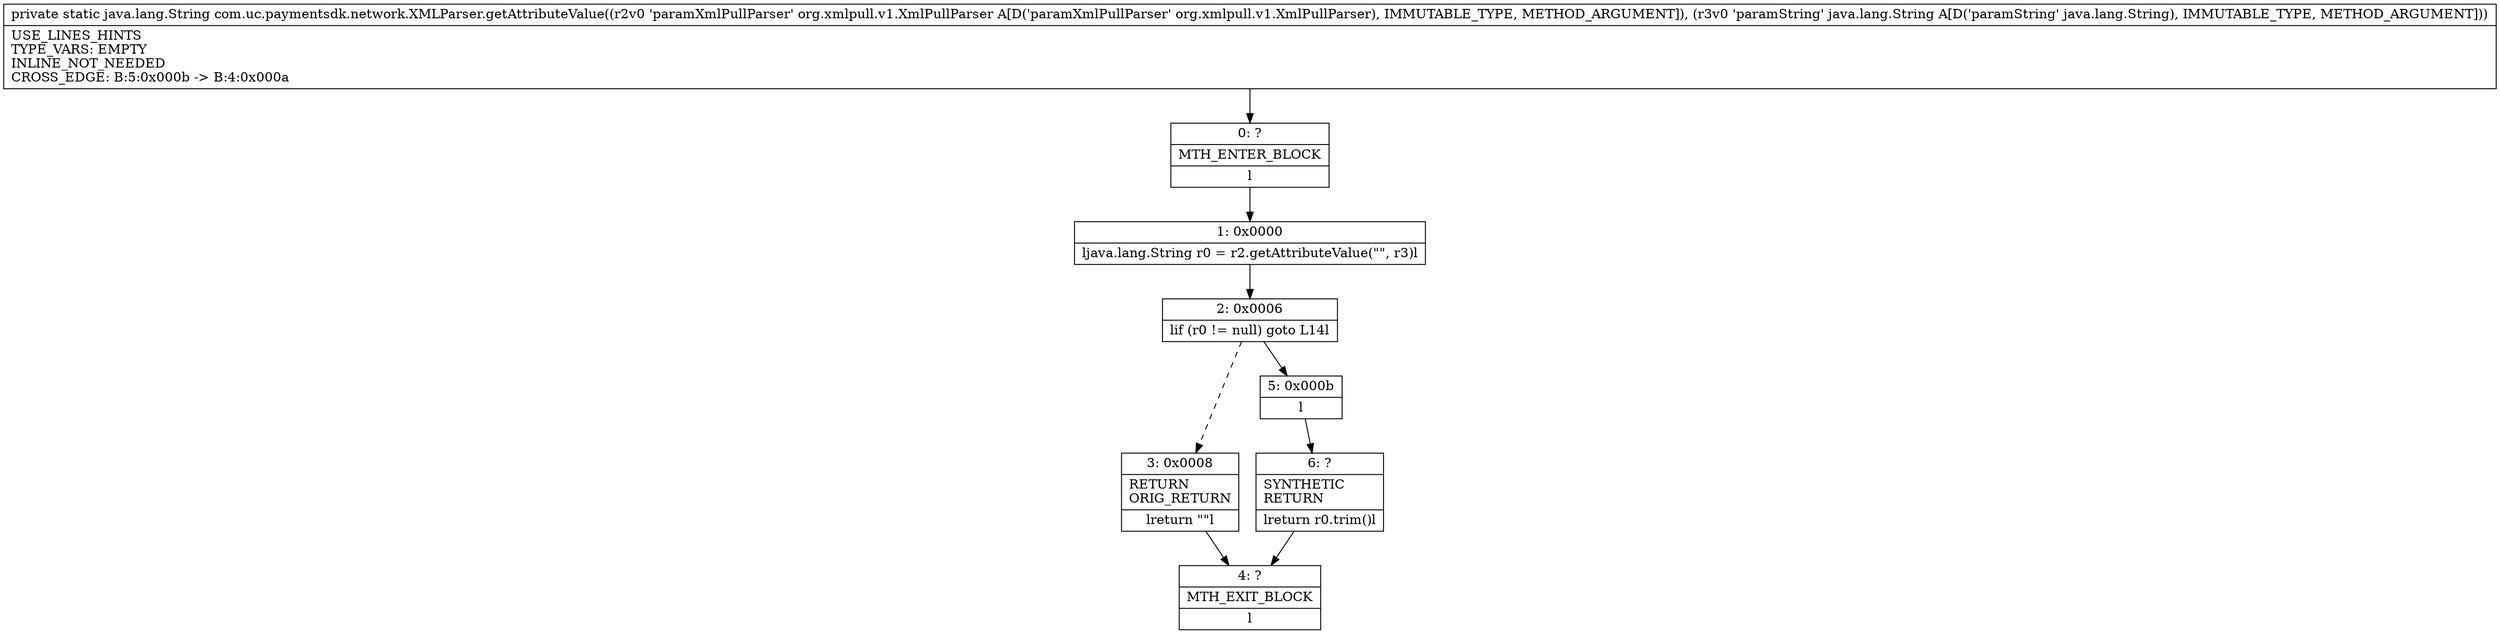 digraph "CFG forcom.uc.paymentsdk.network.XMLParser.getAttributeValue(Lorg\/xmlpull\/v1\/XmlPullParser;Ljava\/lang\/String;)Ljava\/lang\/String;" {
Node_0 [shape=record,label="{0\:\ ?|MTH_ENTER_BLOCK\l|l}"];
Node_1 [shape=record,label="{1\:\ 0x0000|ljava.lang.String r0 = r2.getAttributeValue(\"\", r3)l}"];
Node_2 [shape=record,label="{2\:\ 0x0006|lif (r0 != null) goto L14l}"];
Node_3 [shape=record,label="{3\:\ 0x0008|RETURN\lORIG_RETURN\l|lreturn \"\"l}"];
Node_4 [shape=record,label="{4\:\ ?|MTH_EXIT_BLOCK\l|l}"];
Node_5 [shape=record,label="{5\:\ 0x000b|l}"];
Node_6 [shape=record,label="{6\:\ ?|SYNTHETIC\lRETURN\l|lreturn r0.trim()l}"];
MethodNode[shape=record,label="{private static java.lang.String com.uc.paymentsdk.network.XMLParser.getAttributeValue((r2v0 'paramXmlPullParser' org.xmlpull.v1.XmlPullParser A[D('paramXmlPullParser' org.xmlpull.v1.XmlPullParser), IMMUTABLE_TYPE, METHOD_ARGUMENT]), (r3v0 'paramString' java.lang.String A[D('paramString' java.lang.String), IMMUTABLE_TYPE, METHOD_ARGUMENT]))  | USE_LINES_HINTS\lTYPE_VARS: EMPTY\lINLINE_NOT_NEEDED\lCROSS_EDGE: B:5:0x000b \-\> B:4:0x000a\l}"];
MethodNode -> Node_0;
Node_0 -> Node_1;
Node_1 -> Node_2;
Node_2 -> Node_3[style=dashed];
Node_2 -> Node_5;
Node_3 -> Node_4;
Node_5 -> Node_6;
Node_6 -> Node_4;
}

